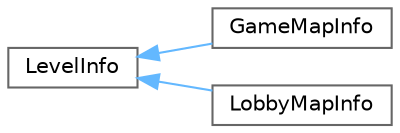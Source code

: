 digraph "Graphical Class Hierarchy"
{
 // LATEX_PDF_SIZE
  bgcolor="transparent";
  edge [fontname=Helvetica,fontsize=10,labelfontname=Helvetica,labelfontsize=10];
  node [fontname=Helvetica,fontsize=10,shape=box,height=0.2,width=0.4];
  rankdir="LR";
  Node0 [label="LevelInfo",height=0.2,width=0.4,color="grey40", fillcolor="white", style="filled",URL="$d6/d9d/struct_level_info.html",tooltip=" "];
  Node0 -> Node1 [dir="back",color="steelblue1",style="solid"];
  Node1 [label="GameMapInfo",height=0.2,width=0.4,color="grey40", fillcolor="white", style="filled",URL="$da/d05/struct_game_map_info.html",tooltip=" "];
  Node0 -> Node2 [dir="back",color="steelblue1",style="solid"];
  Node2 [label="LobbyMapInfo",height=0.2,width=0.4,color="grey40", fillcolor="white", style="filled",URL="$df/d04/struct_lobby_map_info.html",tooltip=" "];
}
